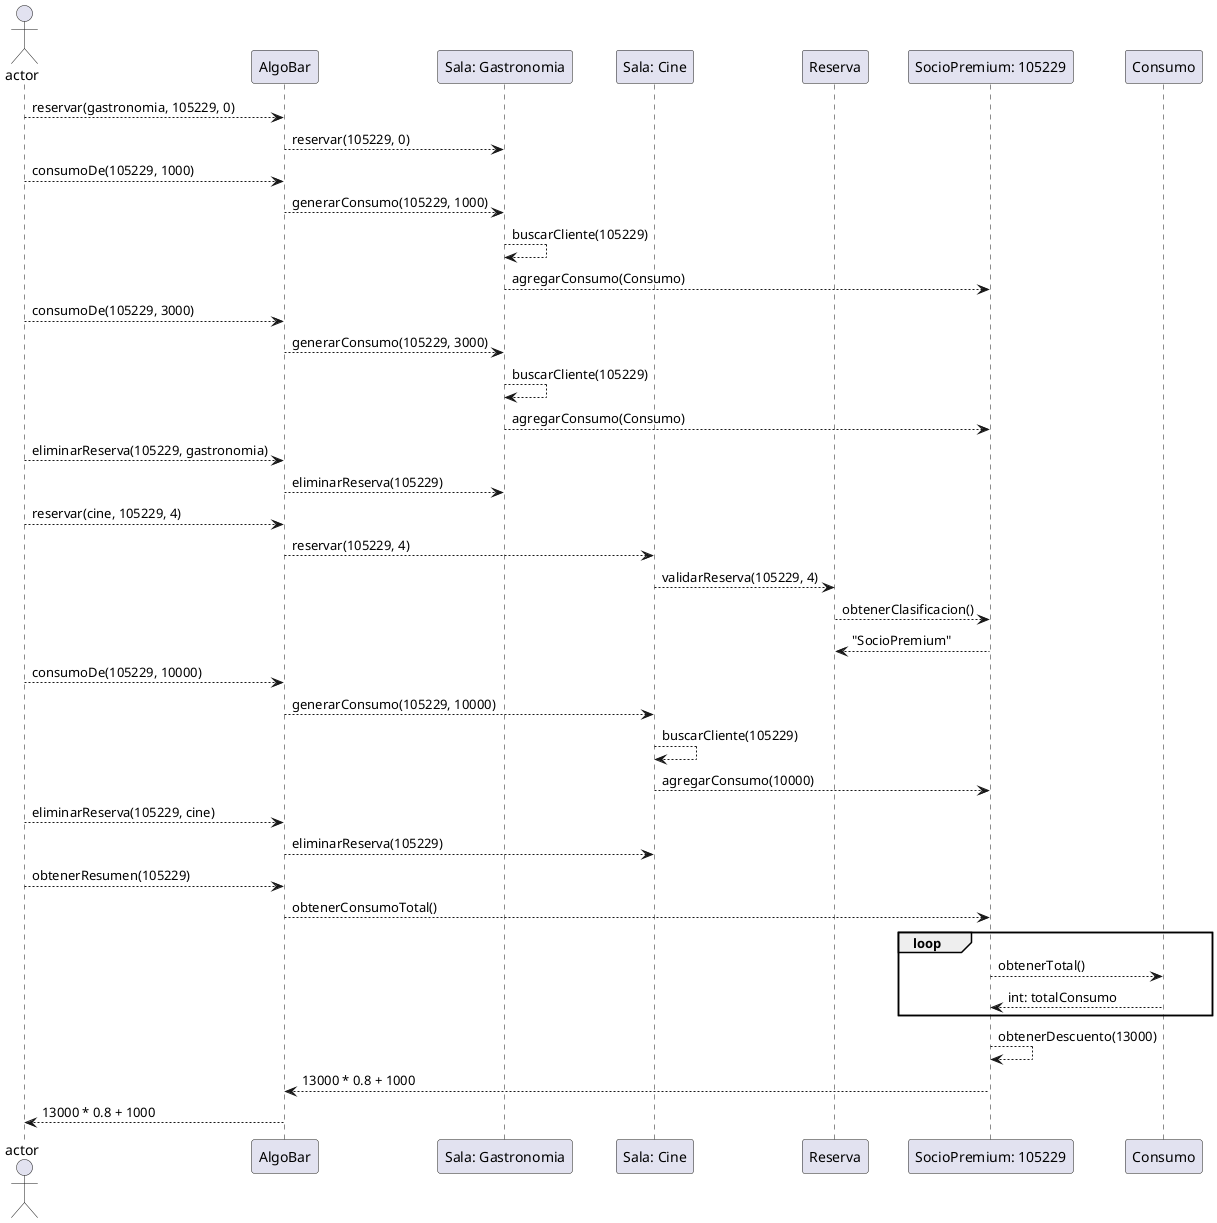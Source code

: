@startuml
'https://plantuml.com/sequence-diagram


Actor actor
participant AlgoBar order 1
participant "Sala: Gastronomia" as gastr order 2
participant "Sala: Cine" as cine order 3
participant "SocioPremium: 105229" as visitante order 5
participant Reserva as reserva order 4
participant Consumo as consumo order 5


actor --> AlgoBar: reservar(gastronomia, 105229, 0)
AlgoBar --> gastr: reservar(105229, 0)
actor --> AlgoBar: consumoDe(105229, 1000)
AlgoBar --> gastr: generarConsumo(105229, 1000)
gastr --> gastr: buscarCliente(105229)
gastr --> visitante: agregarConsumo(Consumo)

actor --> AlgoBar: consumoDe(105229, 3000)
AlgoBar --> gastr: generarConsumo(105229, 3000)
gastr --> gastr: buscarCliente(105229)
gastr --> visitante: agregarConsumo(Consumo)

actor --> AlgoBar: eliminarReserva(105229, gastronomia)
AlgoBar --> gastr: eliminarReserva(105229)
actor --> AlgoBar: reservar(cine, 105229, 4)
AlgoBar --> cine: reservar(105229, 4)
cine --> reserva: validarReserva(105229, 4)
reserva --> visitante: obtenerClasificacion()
visitante --> reserva: "SocioPremium"

actor --> AlgoBar: consumoDe(105229, 10000)
AlgoBar --> cine: generarConsumo(105229, 10000)
cine --> cine: buscarCliente(105229)
cine --> visitante: agregarConsumo(10000)

actor --> AlgoBar: eliminarReserva(105229, cine)
AlgoBar --> cine: eliminarReserva(105229)

actor --> AlgoBar: obtenerResumen(105229)
AlgoBar --> visitante: obtenerConsumoTotal()
loop
visitante --> consumo: obtenerTotal()
consumo --> visitante: int: totalConsumo 
end
visitante --> visitante: obtenerDescuento(13000)
visitante --> AlgoBar: 13000 * 0.8 + 1000
AlgoBar --> actor: 13000 * 0.8 + 1000

@enduml